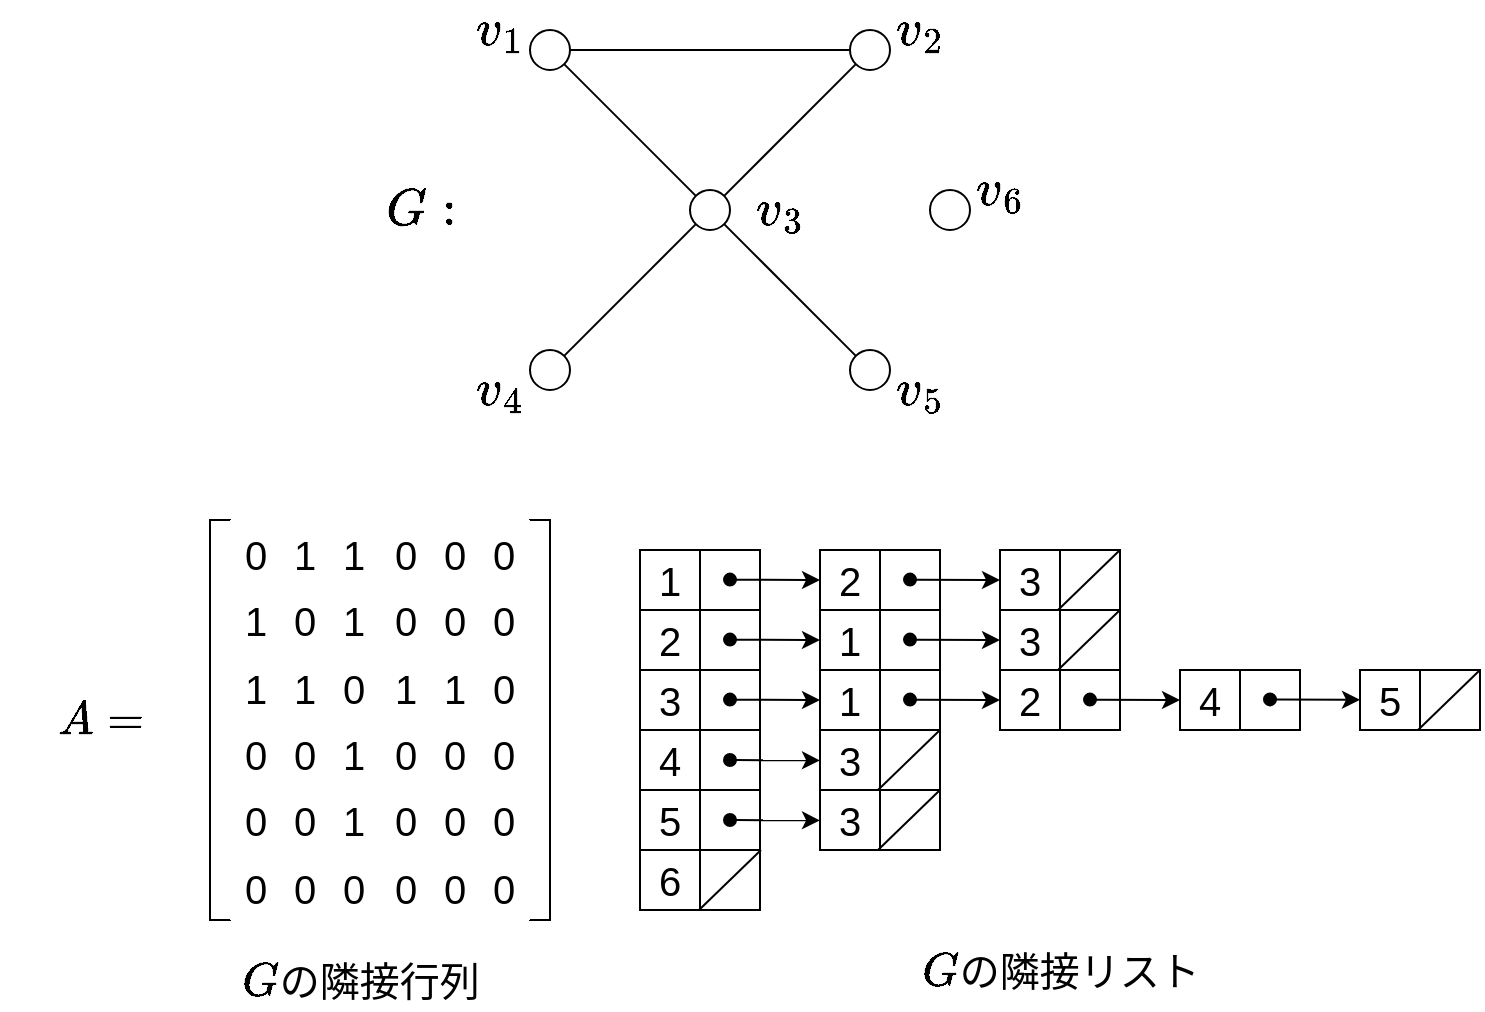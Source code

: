 <mxfile version="13.4.5" type="device"><diagram id="n1W_ApWnhjkMiSCPPzQN" name="ページ1"><mxGraphModel dx="1278" dy="904" grid="1" gridSize="10" guides="1" tooltips="1" connect="1" arrows="1" fold="1" page="1" pageScale="1" pageWidth="827" pageHeight="1169" math="1" shadow="0"><root><mxCell id="0"/><mxCell id="1" parent="0"/><mxCell id="lEeiBPhJxZQjCqQOIjRc-305" value="`G`の隣接リスト" style="text;html=1;align=center;verticalAlign=middle;resizable=0;points=[];autosize=1;fontSize=20;" parent="1" vertex="1"><mxGeometry x="490" y="555" width="160" height="30" as="geometry"/></mxCell><mxCell id="NL5qNIgNbva87kqhSv1B-59" value="" style="group;fontSize=22;" parent="1" vertex="1" connectable="0"><mxGeometry x="225" y="90" width="360" height="205" as="geometry"/></mxCell><mxCell id="lEeiBPhJxZQjCqQOIjRc-112" value="" style="ellipse;whiteSpace=wrap;html=1;aspect=fixed;fontSize=22;" parent="NL5qNIgNbva87kqhSv1B-59" vertex="1"><mxGeometry x="80" y="10" width="20" height="20" as="geometry"/></mxCell><mxCell id="lEeiBPhJxZQjCqQOIjRc-113" value="" style="endArrow=none;html=1;exitX=1;exitY=0.5;exitDx=0;exitDy=0;entryX=0;entryY=0.5;entryDx=0;entryDy=0;fontSize=22;" parent="NL5qNIgNbva87kqhSv1B-59" source="lEeiBPhJxZQjCqQOIjRc-112" target="lEeiBPhJxZQjCqQOIjRc-114" edge="1"><mxGeometry width="50" height="50" relative="1" as="geometry"><mxPoint x="190" y="70" as="sourcePoint"/><mxPoint x="240" y="20" as="targetPoint"/></mxGeometry></mxCell><mxCell id="lEeiBPhJxZQjCqQOIjRc-114" value="" style="ellipse;whiteSpace=wrap;html=1;aspect=fixed;fontSize=22;" parent="NL5qNIgNbva87kqhSv1B-59" vertex="1"><mxGeometry x="240" y="10" width="20" height="20" as="geometry"/></mxCell><mxCell id="lEeiBPhJxZQjCqQOIjRc-115" style="rounded=0;orthogonalLoop=1;jettySize=auto;html=1;exitX=1;exitY=0;exitDx=0;exitDy=0;entryX=0;entryY=1;entryDx=0;entryDy=0;endArrow=none;endFill=0;fontSize=22;" parent="NL5qNIgNbva87kqhSv1B-59" source="lEeiBPhJxZQjCqQOIjRc-119" target="lEeiBPhJxZQjCqQOIjRc-114" edge="1"><mxGeometry relative="1" as="geometry"/></mxCell><mxCell id="lEeiBPhJxZQjCqQOIjRc-116" style="edgeStyle=none;rounded=0;orthogonalLoop=1;jettySize=auto;html=1;exitX=0;exitY=0;exitDx=0;exitDy=0;entryX=1;entryY=1;entryDx=0;entryDy=0;endArrow=none;endFill=0;fontSize=22;" parent="NL5qNIgNbva87kqhSv1B-59" source="lEeiBPhJxZQjCqQOIjRc-119" target="lEeiBPhJxZQjCqQOIjRc-112" edge="1"><mxGeometry relative="1" as="geometry"/></mxCell><mxCell id="lEeiBPhJxZQjCqQOIjRc-119" value="" style="ellipse;whiteSpace=wrap;html=1;aspect=fixed;fontSize=22;" parent="NL5qNIgNbva87kqhSv1B-59" vertex="1"><mxGeometry x="160" y="90" width="20" height="20" as="geometry"/></mxCell><mxCell id="lEeiBPhJxZQjCqQOIjRc-120" value="" style="ellipse;whiteSpace=wrap;html=1;aspect=fixed;fontSize=22;" parent="NL5qNIgNbva87kqhSv1B-59" vertex="1"><mxGeometry x="80" y="170" width="20" height="20" as="geometry"/></mxCell><mxCell id="lEeiBPhJxZQjCqQOIjRc-118" style="edgeStyle=none;rounded=0;orthogonalLoop=1;jettySize=auto;html=1;exitX=0;exitY=1;exitDx=0;exitDy=0;entryX=1;entryY=0;entryDx=0;entryDy=0;endArrow=none;endFill=0;fontSize=22;" parent="NL5qNIgNbva87kqhSv1B-59" source="lEeiBPhJxZQjCqQOIjRc-119" target="lEeiBPhJxZQjCqQOIjRc-120" edge="1"><mxGeometry relative="1" as="geometry"/></mxCell><mxCell id="lEeiBPhJxZQjCqQOIjRc-121" value="" style="ellipse;whiteSpace=wrap;html=1;aspect=fixed;fontSize=22;" parent="NL5qNIgNbva87kqhSv1B-59" vertex="1"><mxGeometry x="240" y="170" width="20" height="20" as="geometry"/></mxCell><mxCell id="lEeiBPhJxZQjCqQOIjRc-117" style="edgeStyle=none;rounded=0;orthogonalLoop=1;jettySize=auto;html=1;exitX=1;exitY=1;exitDx=0;exitDy=0;entryX=0;entryY=0;entryDx=0;entryDy=0;endArrow=none;endFill=0;fontSize=22;" parent="NL5qNIgNbva87kqhSv1B-59" source="lEeiBPhJxZQjCqQOIjRc-119" target="lEeiBPhJxZQjCqQOIjRc-121" edge="1"><mxGeometry relative="1" as="geometry"/></mxCell><mxCell id="lEeiBPhJxZQjCqQOIjRc-122" value="&lt;font style=&quot;font-size: 22px;&quot;&gt;\( v_1 \)&lt;/font&gt;" style="text;html=1;align=center;verticalAlign=middle;resizable=0;points=[];autosize=1;fontSize=22;" parent="NL5qNIgNbva87kqhSv1B-59" vertex="1"><mxGeometry x="20" y="-5" width="90" height="30" as="geometry"/></mxCell><mxCell id="lEeiBPhJxZQjCqQOIjRc-123" value="&lt;font style=&quot;font-size: 22px;&quot;&gt;\( v_2 \)&lt;/font&gt;" style="text;html=1;align=center;verticalAlign=middle;resizable=0;points=[];autosize=1;fontSize=22;" parent="NL5qNIgNbva87kqhSv1B-59" vertex="1"><mxGeometry x="230" y="-5" width="90" height="30" as="geometry"/></mxCell><mxCell id="lEeiBPhJxZQjCqQOIjRc-124" value="&lt;font style=&quot;font-size: 22px;&quot;&gt;\( v_4 \)&lt;/font&gt;" style="text;html=1;align=center;verticalAlign=middle;resizable=0;points=[];autosize=1;fontSize=22;" parent="NL5qNIgNbva87kqhSv1B-59" vertex="1"><mxGeometry x="20" y="175" width="90" height="30" as="geometry"/></mxCell><mxCell id="lEeiBPhJxZQjCqQOIjRc-125" value="&lt;font style=&quot;font-size: 22px;&quot;&gt;\( v_5 \)&lt;/font&gt;" style="text;html=1;align=center;verticalAlign=middle;resizable=0;points=[];autosize=1;fontSize=22;" parent="NL5qNIgNbva87kqhSv1B-59" vertex="1"><mxGeometry x="230" y="175" width="90" height="30" as="geometry"/></mxCell><mxCell id="lEeiBPhJxZQjCqQOIjRc-126" value="&lt;font style=&quot;font-size: 22px;&quot;&gt;\( v_3 \)&lt;/font&gt;" style="text;html=1;align=center;verticalAlign=middle;resizable=0;points=[];autosize=1;fontSize=22;" parent="NL5qNIgNbva87kqhSv1B-59" vertex="1"><mxGeometry x="160" y="85" width="90" height="30" as="geometry"/></mxCell><mxCell id="lEeiBPhJxZQjCqQOIjRc-127" value="&lt;font style=&quot;font-size: 22px;&quot;&gt;$$ G : $$&lt;/font&gt;" style="text;html=1;align=center;verticalAlign=middle;resizable=0;points=[];autosize=1;fontSize=22;" parent="NL5qNIgNbva87kqhSv1B-59" vertex="1"><mxGeometry x="-30" y="85" width="110" height="30" as="geometry"/></mxCell><mxCell id="lEeiBPhJxZQjCqQOIjRc-306" value="" style="ellipse;whiteSpace=wrap;html=1;aspect=fixed;fontSize=22;" parent="NL5qNIgNbva87kqhSv1B-59" vertex="1"><mxGeometry x="280" y="90" width="20" height="20" as="geometry"/></mxCell><mxCell id="lEeiBPhJxZQjCqQOIjRc-307" value="&lt;font style=&quot;font-size: 22px;&quot;&gt;\( v_6 \)&lt;/font&gt;" style="text;html=1;align=center;verticalAlign=middle;resizable=0;points=[];autosize=1;fontSize=22;" parent="NL5qNIgNbva87kqhSv1B-59" vertex="1"><mxGeometry x="270" y="75" width="90" height="30" as="geometry"/></mxCell><mxCell id="0inmXfkZEoPVOMKfftru-101" value="" style="group;fontSize=20;" parent="1" vertex="1" connectable="0"><mxGeometry x="360" y="360" width="420" height="180" as="geometry"/></mxCell><mxCell id="0inmXfkZEoPVOMKfftru-6" value="1" style="whiteSpace=wrap;html=1;aspect=fixed;fontSize=20;" parent="0inmXfkZEoPVOMKfftru-101" vertex="1"><mxGeometry x="90" y="60" width="30" height="30" as="geometry"/></mxCell><mxCell id="0inmXfkZEoPVOMKfftru-42" value="" style="whiteSpace=wrap;html=1;aspect=fixed;fontSize=20;" parent="0inmXfkZEoPVOMKfftru-101" vertex="1"><mxGeometry x="120" y="60" width="30" height="30" as="geometry"/></mxCell><mxCell id="0inmXfkZEoPVOMKfftru-43" value="2" style="whiteSpace=wrap;html=1;aspect=fixed;fontSize=20;" parent="0inmXfkZEoPVOMKfftru-101" vertex="1"><mxGeometry x="180" y="60" width="30" height="30" as="geometry"/></mxCell><mxCell id="0inmXfkZEoPVOMKfftru-44" value="" style="whiteSpace=wrap;html=1;aspect=fixed;fontSize=20;" parent="0inmXfkZEoPVOMKfftru-101" vertex="1"><mxGeometry x="210" y="60" width="30" height="30" as="geometry"/></mxCell><mxCell id="0inmXfkZEoPVOMKfftru-45" value="4" style="whiteSpace=wrap;html=1;aspect=fixed;fontSize=20;" parent="0inmXfkZEoPVOMKfftru-101" vertex="1"><mxGeometry x="270" y="60" width="30" height="30" as="geometry"/></mxCell><mxCell id="0inmXfkZEoPVOMKfftru-46" value="" style="whiteSpace=wrap;html=1;aspect=fixed;fontSize=20;" parent="0inmXfkZEoPVOMKfftru-101" vertex="1"><mxGeometry x="300" y="60" width="30" height="30" as="geometry"/></mxCell><mxCell id="0inmXfkZEoPVOMKfftru-47" value="5" style="whiteSpace=wrap;html=1;aspect=fixed;fontSize=20;" parent="0inmXfkZEoPVOMKfftru-101" vertex="1"><mxGeometry x="360" y="60" width="30" height="30" as="geometry"/></mxCell><mxCell id="0inmXfkZEoPVOMKfftru-49" value="" style="whiteSpace=wrap;html=1;aspect=fixed;fontSize=20;" parent="0inmXfkZEoPVOMKfftru-101" vertex="1"><mxGeometry x="30" y="60" width="30" height="30" as="geometry"/></mxCell><mxCell id="0inmXfkZEoPVOMKfftru-50" value="3" style="whiteSpace=wrap;html=1;aspect=fixed;fontSize=20;" parent="0inmXfkZEoPVOMKfftru-101" vertex="1"><mxGeometry y="60" width="30" height="30" as="geometry"/></mxCell><mxCell id="0inmXfkZEoPVOMKfftru-51" value="1" style="whiteSpace=wrap;html=1;aspect=fixed;fontSize=20;" parent="0inmXfkZEoPVOMKfftru-101" vertex="1"><mxGeometry x="90" y="30" width="30" height="30" as="geometry"/></mxCell><mxCell id="0inmXfkZEoPVOMKfftru-52" value="" style="whiteSpace=wrap;html=1;aspect=fixed;fontSize=20;" parent="0inmXfkZEoPVOMKfftru-101" vertex="1"><mxGeometry x="120" y="30" width="30" height="30" as="geometry"/></mxCell><mxCell id="0inmXfkZEoPVOMKfftru-53" value="3" style="whiteSpace=wrap;html=1;aspect=fixed;fontSize=20;" parent="0inmXfkZEoPVOMKfftru-101" vertex="1"><mxGeometry x="180" y="30" width="30" height="30" as="geometry"/></mxCell><mxCell id="0inmXfkZEoPVOMKfftru-55" value="" style="whiteSpace=wrap;html=1;aspect=fixed;fontSize=20;" parent="0inmXfkZEoPVOMKfftru-101" vertex="1"><mxGeometry x="30" y="30" width="30" height="30" as="geometry"/></mxCell><mxCell id="0inmXfkZEoPVOMKfftru-56" value="2" style="whiteSpace=wrap;html=1;aspect=fixed;fontSize=20;" parent="0inmXfkZEoPVOMKfftru-101" vertex="1"><mxGeometry y="30" width="30" height="30" as="geometry"/></mxCell><mxCell id="0inmXfkZEoPVOMKfftru-57" value="2" style="whiteSpace=wrap;html=1;aspect=fixed;fontSize=20;" parent="0inmXfkZEoPVOMKfftru-101" vertex="1"><mxGeometry x="90" width="30" height="30" as="geometry"/></mxCell><mxCell id="0inmXfkZEoPVOMKfftru-58" value="" style="whiteSpace=wrap;html=1;aspect=fixed;fontSize=20;" parent="0inmXfkZEoPVOMKfftru-101" vertex="1"><mxGeometry x="120" width="30" height="30" as="geometry"/></mxCell><mxCell id="0inmXfkZEoPVOMKfftru-59" value="3" style="whiteSpace=wrap;html=1;aspect=fixed;fontSize=20;" parent="0inmXfkZEoPVOMKfftru-101" vertex="1"><mxGeometry x="180" width="30" height="30" as="geometry"/></mxCell><mxCell id="0inmXfkZEoPVOMKfftru-61" value="" style="whiteSpace=wrap;html=1;aspect=fixed;fontSize=20;" parent="0inmXfkZEoPVOMKfftru-101" vertex="1"><mxGeometry x="30" width="30" height="30" as="geometry"/></mxCell><mxCell id="0inmXfkZEoPVOMKfftru-62" value="1" style="whiteSpace=wrap;html=1;aspect=fixed;fontSize=20;" parent="0inmXfkZEoPVOMKfftru-101" vertex="1"><mxGeometry width="30" height="30" as="geometry"/></mxCell><mxCell id="0inmXfkZEoPVOMKfftru-71" value="3" style="whiteSpace=wrap;html=1;aspect=fixed;fontSize=20;" parent="0inmXfkZEoPVOMKfftru-101" vertex="1"><mxGeometry x="90" y="90" width="30" height="30" as="geometry"/></mxCell><mxCell id="0inmXfkZEoPVOMKfftru-72" value="" style="whiteSpace=wrap;html=1;aspect=fixed;fontSize=20;" parent="0inmXfkZEoPVOMKfftru-101" vertex="1"><mxGeometry x="120" y="90" width="30" height="30" as="geometry"/></mxCell><mxCell id="0inmXfkZEoPVOMKfftru-73" value="" style="whiteSpace=wrap;html=1;aspect=fixed;fontSize=20;" parent="0inmXfkZEoPVOMKfftru-101" vertex="1"><mxGeometry x="30" y="90" width="30" height="30" as="geometry"/></mxCell><mxCell id="0inmXfkZEoPVOMKfftru-74" value="4" style="whiteSpace=wrap;html=1;aspect=fixed;fontSize=20;" parent="0inmXfkZEoPVOMKfftru-101" vertex="1"><mxGeometry y="90" width="30" height="30" as="geometry"/></mxCell><mxCell id="0inmXfkZEoPVOMKfftru-75" value="3" style="whiteSpace=wrap;html=1;aspect=fixed;fontSize=20;" parent="0inmXfkZEoPVOMKfftru-101" vertex="1"><mxGeometry x="90" y="120" width="30" height="30" as="geometry"/></mxCell><mxCell id="0inmXfkZEoPVOMKfftru-76" value="" style="whiteSpace=wrap;html=1;aspect=fixed;fontSize=20;" parent="0inmXfkZEoPVOMKfftru-101" vertex="1"><mxGeometry x="120" y="120" width="30" height="30" as="geometry"/></mxCell><mxCell id="0inmXfkZEoPVOMKfftru-77" value="" style="whiteSpace=wrap;html=1;aspect=fixed;fontSize=20;" parent="0inmXfkZEoPVOMKfftru-101" vertex="1"><mxGeometry x="30" y="120" width="30" height="30" as="geometry"/></mxCell><mxCell id="0inmXfkZEoPVOMKfftru-78" value="5" style="whiteSpace=wrap;html=1;aspect=fixed;fontSize=20;" parent="0inmXfkZEoPVOMKfftru-101" vertex="1"><mxGeometry y="120" width="30" height="30" as="geometry"/></mxCell><mxCell id="0inmXfkZEoPVOMKfftru-79" value="" style="whiteSpace=wrap;html=1;aspect=fixed;fontSize=20;" parent="0inmXfkZEoPVOMKfftru-101" vertex="1"><mxGeometry x="30" y="150" width="30" height="30" as="geometry"/></mxCell><mxCell id="0inmXfkZEoPVOMKfftru-80" value="6" style="whiteSpace=wrap;html=1;aspect=fixed;fontSize=20;" parent="0inmXfkZEoPVOMKfftru-101" vertex="1"><mxGeometry y="150" width="30" height="30" as="geometry"/></mxCell><mxCell id="0inmXfkZEoPVOMKfftru-81" style="edgeStyle=none;rounded=0;orthogonalLoop=1;jettySize=auto;html=1;exitX=1;exitY=0.5;exitDx=0;exitDy=0;entryX=0;entryY=0.5;entryDx=0;entryDy=0;endArrow=classic;endFill=1;fontSize=20;startArrow=oval;startFill=1;" parent="0inmXfkZEoPVOMKfftru-101" target="0inmXfkZEoPVOMKfftru-57" edge="1"><mxGeometry relative="1" as="geometry"><mxPoint x="45" y="14.8" as="sourcePoint"/><mxPoint x="85" y="15.04" as="targetPoint"/></mxGeometry></mxCell><mxCell id="0inmXfkZEoPVOMKfftru-82" style="edgeStyle=none;rounded=0;orthogonalLoop=1;jettySize=auto;html=1;exitX=1;exitY=0.5;exitDx=0;exitDy=0;entryX=0;entryY=0.5;entryDx=0;entryDy=0;endArrow=classic;endFill=1;fontSize=20;startArrow=oval;startFill=1;" parent="0inmXfkZEoPVOMKfftru-101" edge="1"><mxGeometry relative="1" as="geometry"><mxPoint x="45" y="44.8" as="sourcePoint"/><mxPoint x="90" y="45" as="targetPoint"/></mxGeometry></mxCell><mxCell id="0inmXfkZEoPVOMKfftru-83" style="edgeStyle=none;rounded=0;orthogonalLoop=1;jettySize=auto;html=1;exitX=1;exitY=0.5;exitDx=0;exitDy=0;entryX=0;entryY=0.5;entryDx=0;entryDy=0;endArrow=classic;endFill=1;fontSize=20;startArrow=oval;startFill=1;" parent="0inmXfkZEoPVOMKfftru-101" edge="1"><mxGeometry relative="1" as="geometry"><mxPoint x="45" y="74.8" as="sourcePoint"/><mxPoint x="90" y="75" as="targetPoint"/></mxGeometry></mxCell><mxCell id="0inmXfkZEoPVOMKfftru-85" style="edgeStyle=none;rounded=0;orthogonalLoop=1;jettySize=auto;html=1;exitX=1;exitY=0.5;exitDx=0;exitDy=0;entryX=0;entryY=0.5;entryDx=0;entryDy=0;endArrow=classic;endFill=1;fontSize=20;startArrow=oval;startFill=1;" parent="0inmXfkZEoPVOMKfftru-101" edge="1"><mxGeometry relative="1" as="geometry"><mxPoint x="45" y="105.0" as="sourcePoint"/><mxPoint x="90" y="105.2" as="targetPoint"/></mxGeometry></mxCell><mxCell id="0inmXfkZEoPVOMKfftru-86" style="edgeStyle=none;rounded=0;orthogonalLoop=1;jettySize=auto;html=1;exitX=1;exitY=0.5;exitDx=0;exitDy=0;entryX=0;entryY=0.5;entryDx=0;entryDy=0;endArrow=classic;endFill=1;fontSize=20;startArrow=oval;startFill=1;" parent="0inmXfkZEoPVOMKfftru-101" edge="1"><mxGeometry relative="1" as="geometry"><mxPoint x="45" y="135.0" as="sourcePoint"/><mxPoint x="90" y="135.2" as="targetPoint"/></mxGeometry></mxCell><mxCell id="0inmXfkZEoPVOMKfftru-87" style="edgeStyle=none;rounded=0;orthogonalLoop=1;jettySize=auto;html=1;exitX=1;exitY=0.5;exitDx=0;exitDy=0;entryX=0;entryY=0.5;entryDx=0;entryDy=0;endArrow=classic;endFill=1;fontSize=20;startArrow=oval;startFill=1;" parent="0inmXfkZEoPVOMKfftru-101" edge="1"><mxGeometry relative="1" as="geometry"><mxPoint x="135" y="14.8" as="sourcePoint"/><mxPoint x="180" y="15" as="targetPoint"/></mxGeometry></mxCell><mxCell id="0inmXfkZEoPVOMKfftru-88" style="edgeStyle=none;rounded=0;orthogonalLoop=1;jettySize=auto;html=1;exitX=1;exitY=0.5;exitDx=0;exitDy=0;entryX=0;entryY=0.5;entryDx=0;entryDy=0;endArrow=classic;endFill=1;fontSize=20;startArrow=oval;startFill=1;" parent="0inmXfkZEoPVOMKfftru-101" edge="1"><mxGeometry relative="1" as="geometry"><mxPoint x="135" y="44.8" as="sourcePoint"/><mxPoint x="180" y="45" as="targetPoint"/></mxGeometry></mxCell><mxCell id="0inmXfkZEoPVOMKfftru-89" style="edgeStyle=none;rounded=0;orthogonalLoop=1;jettySize=auto;html=1;exitX=1;exitY=0.5;exitDx=0;exitDy=0;entryX=0;entryY=0.5;entryDx=0;entryDy=0;endArrow=classic;endFill=1;fontSize=20;startArrow=oval;startFill=1;" parent="0inmXfkZEoPVOMKfftru-101" edge="1"><mxGeometry relative="1" as="geometry"><mxPoint x="135" y="74.8" as="sourcePoint"/><mxPoint x="180" y="75" as="targetPoint"/></mxGeometry></mxCell><mxCell id="0inmXfkZEoPVOMKfftru-90" style="edgeStyle=none;rounded=0;orthogonalLoop=1;jettySize=auto;html=1;exitX=1;exitY=0.5;exitDx=0;exitDy=0;entryX=0;entryY=0.5;entryDx=0;entryDy=0;endArrow=classic;endFill=1;fontSize=20;startArrow=oval;startFill=1;" parent="0inmXfkZEoPVOMKfftru-101" edge="1"><mxGeometry relative="1" as="geometry"><mxPoint x="225" y="74.8" as="sourcePoint"/><mxPoint x="270" y="75" as="targetPoint"/></mxGeometry></mxCell><mxCell id="0inmXfkZEoPVOMKfftru-91" value="" style="endArrow=none;html=1;fontSize=20;" parent="0inmXfkZEoPVOMKfftru-101" edge="1"><mxGeometry width="50" height="50" relative="1" as="geometry"><mxPoint x="29.5" y="180" as="sourcePoint"/><mxPoint x="60.5" y="150" as="targetPoint"/></mxGeometry></mxCell><mxCell id="0inmXfkZEoPVOMKfftru-92" style="edgeStyle=none;rounded=0;orthogonalLoop=1;jettySize=auto;html=1;exitX=1;exitY=0.5;exitDx=0;exitDy=0;entryX=0;entryY=0.5;entryDx=0;entryDy=0;endArrow=classic;endFill=1;fontSize=20;startArrow=oval;startFill=1;" parent="0inmXfkZEoPVOMKfftru-101" edge="1"><mxGeometry relative="1" as="geometry"><mxPoint x="315" y="74.71" as="sourcePoint"/><mxPoint x="360" y="74.91" as="targetPoint"/></mxGeometry></mxCell><mxCell id="0inmXfkZEoPVOMKfftru-93" value="" style="endArrow=none;html=1;fontSize=20;" parent="0inmXfkZEoPVOMKfftru-101" edge="1"><mxGeometry width="50" height="50" relative="1" as="geometry"><mxPoint x="119" y="120" as="sourcePoint"/><mxPoint x="150" y="90" as="targetPoint"/></mxGeometry></mxCell><mxCell id="0inmXfkZEoPVOMKfftru-94" value="" style="endArrow=none;html=1;fontSize=20;" parent="0inmXfkZEoPVOMKfftru-101" edge="1"><mxGeometry width="50" height="50" relative="1" as="geometry"><mxPoint x="119" y="150" as="sourcePoint"/><mxPoint x="150" y="120" as="targetPoint"/></mxGeometry></mxCell><mxCell id="0inmXfkZEoPVOMKfftru-95" value="" style="whiteSpace=wrap;html=1;aspect=fixed;fontSize=20;" parent="0inmXfkZEoPVOMKfftru-101" vertex="1"><mxGeometry x="210" width="30" height="30" as="geometry"/></mxCell><mxCell id="0inmXfkZEoPVOMKfftru-96" value="" style="whiteSpace=wrap;html=1;aspect=fixed;fontSize=20;" parent="0inmXfkZEoPVOMKfftru-101" vertex="1"><mxGeometry x="210" y="30" width="30" height="30" as="geometry"/></mxCell><mxCell id="0inmXfkZEoPVOMKfftru-97" value="" style="endArrow=none;html=1;fontSize=20;" parent="0inmXfkZEoPVOMKfftru-101" edge="1"><mxGeometry width="50" height="50" relative="1" as="geometry"><mxPoint x="209" y="30" as="sourcePoint"/><mxPoint x="240" as="targetPoint"/></mxGeometry></mxCell><mxCell id="0inmXfkZEoPVOMKfftru-98" value="" style="endArrow=none;html=1;fontSize=20;" parent="0inmXfkZEoPVOMKfftru-101" edge="1"><mxGeometry width="50" height="50" relative="1" as="geometry"><mxPoint x="209" y="60" as="sourcePoint"/><mxPoint x="240" y="30" as="targetPoint"/></mxGeometry></mxCell><mxCell id="0inmXfkZEoPVOMKfftru-99" value="" style="whiteSpace=wrap;html=1;aspect=fixed;fontSize=20;" parent="0inmXfkZEoPVOMKfftru-101" vertex="1"><mxGeometry x="390" y="60" width="30" height="30" as="geometry"/></mxCell><mxCell id="0inmXfkZEoPVOMKfftru-100" value="" style="endArrow=none;html=1;fontSize=20;" parent="0inmXfkZEoPVOMKfftru-101" edge="1"><mxGeometry width="50" height="50" relative="1" as="geometry"><mxPoint x="389" y="90" as="sourcePoint"/><mxPoint x="420" y="60" as="targetPoint"/></mxGeometry></mxCell><mxCell id="i7CM21oSHu7t64LqzZx--1" value="`G`の隣接行列" style="text;html=1;align=center;verticalAlign=middle;resizable=0;points=[];autosize=1;fontSize=20;" vertex="1" parent="1"><mxGeometry x="150" y="560" width="140" height="30" as="geometry"/></mxCell><mxCell id="i7CM21oSHu7t64LqzZx--2" value="" style="group;fontSize=20;" vertex="1" connectable="0" parent="1"><mxGeometry x="50" y="345" width="265" height="200" as="geometry"/></mxCell><mxCell id="i7CM21oSHu7t64LqzZx--3" value="" style="group;fontSize=20;" vertex="1" connectable="0" parent="i7CM21oSHu7t64LqzZx--2"><mxGeometry width="265" height="200" as="geometry"/></mxCell><mxCell id="i7CM21oSHu7t64LqzZx--4" value="" style="shape=partialRectangle;whiteSpace=wrap;html=1;bottom=1;right=1;left=1;top=0;routingCenterX=-0.5;direction=south;strokeWidth=1;perimeterSpacing=0;fontSize=20;" vertex="1" parent="i7CM21oSHu7t64LqzZx--3"><mxGeometry x="95" width="10" height="200" as="geometry"/></mxCell><mxCell id="i7CM21oSHu7t64LqzZx--5" value="" style="shape=partialRectangle;whiteSpace=wrap;html=1;bottom=1;right=1;left=1;top=0;routingCenterX=-0.5;direction=north;strokeWidth=1;perimeterSpacing=0;fontSize=20;" vertex="1" parent="i7CM21oSHu7t64LqzZx--3"><mxGeometry x="255" width="10" height="200" as="geometry"/></mxCell><mxCell id="i7CM21oSHu7t64LqzZx--6" value="$$ A = $$" style="text;html=1;align=center;verticalAlign=middle;resizable=0;points=[];autosize=1;fontSize=20;" vertex="1" parent="i7CM21oSHu7t64LqzZx--3"><mxGeometry x="-10" y="85" width="100" height="30" as="geometry"/></mxCell><mxCell id="i7CM21oSHu7t64LqzZx--7" value="" style="shape=table;html=1;whiteSpace=wrap;startSize=0;container=1;collapsible=0;childLayout=tableLayout;strokeColor=none;fontSize=20;" vertex="1" parent="i7CM21oSHu7t64LqzZx--3"><mxGeometry x="105" width="150" height="200" as="geometry"/></mxCell><mxCell id="i7CM21oSHu7t64LqzZx--8" value="" style="shape=partialRectangle;html=1;whiteSpace=wrap;collapsible=0;dropTarget=0;pointerEvents=0;fillColor=none;top=0;left=0;bottom=0;right=0;points=[[0,0.5],[1,0.5]];portConstraint=eastwest;fontSize=20;" vertex="1" parent="i7CM21oSHu7t64LqzZx--7"><mxGeometry width="150" height="33" as="geometry"/></mxCell><mxCell id="i7CM21oSHu7t64LqzZx--9" value="&lt;font style=&quot;font-size: 20px;&quot;&gt;0&lt;/font&gt;" style="shape=partialRectangle;html=1;whiteSpace=wrap;connectable=0;overflow=hidden;fillColor=none;top=0;left=0;bottom=0;right=0;fontSize=20;" vertex="1" parent="i7CM21oSHu7t64LqzZx--8"><mxGeometry width="26" height="33" as="geometry"><mxRectangle width="26" height="33" as="alternateBounds"/></mxGeometry></mxCell><mxCell id="i7CM21oSHu7t64LqzZx--10" value="&lt;font style=&quot;font-size: 20px;&quot;&gt;1&lt;/font&gt;" style="shape=partialRectangle;html=1;whiteSpace=wrap;connectable=0;overflow=hidden;fillColor=none;top=0;left=0;bottom=0;right=0;fontSize=20;" vertex="1" parent="i7CM21oSHu7t64LqzZx--8"><mxGeometry x="26" width="23" height="33" as="geometry"><mxRectangle width="23" height="33" as="alternateBounds"/></mxGeometry></mxCell><mxCell id="i7CM21oSHu7t64LqzZx--11" value="&lt;font style=&quot;font-size: 20px;&quot;&gt;1&lt;/font&gt;" style="shape=partialRectangle;html=1;whiteSpace=wrap;connectable=0;overflow=hidden;fillColor=none;top=0;left=0;bottom=0;right=0;fontSize=20;" vertex="1" parent="i7CM21oSHu7t64LqzZx--8"><mxGeometry x="49" width="26" height="33" as="geometry"><mxRectangle width="26" height="33" as="alternateBounds"/></mxGeometry></mxCell><mxCell id="i7CM21oSHu7t64LqzZx--12" value="&lt;font style=&quot;font-size: 20px;&quot;&gt;0&lt;/font&gt;" style="shape=partialRectangle;html=1;whiteSpace=wrap;connectable=0;overflow=hidden;fillColor=none;top=0;left=0;bottom=0;right=0;fontSize=20;" vertex="1" parent="i7CM21oSHu7t64LqzZx--8"><mxGeometry x="75" width="26" height="33" as="geometry"><mxRectangle width="26" height="33" as="alternateBounds"/></mxGeometry></mxCell><mxCell id="i7CM21oSHu7t64LqzZx--13" value="&lt;font style=&quot;font-size: 20px;&quot;&gt;0&lt;/font&gt;" style="shape=partialRectangle;html=1;whiteSpace=wrap;connectable=0;overflow=hidden;fillColor=none;top=0;left=0;bottom=0;right=0;fontSize=20;" vertex="1" parent="i7CM21oSHu7t64LqzZx--8"><mxGeometry x="101" width="23" height="33" as="geometry"><mxRectangle width="23" height="33" as="alternateBounds"/></mxGeometry></mxCell><mxCell id="i7CM21oSHu7t64LqzZx--14" value="&lt;font style=&quot;font-size: 20px;&quot;&gt;0&lt;/font&gt;" style="shape=partialRectangle;html=1;whiteSpace=wrap;connectable=0;overflow=hidden;fillColor=none;top=0;left=0;bottom=0;right=0;fontSize=20;" vertex="1" parent="i7CM21oSHu7t64LqzZx--8"><mxGeometry x="124" width="26" height="33" as="geometry"><mxRectangle width="26" height="33" as="alternateBounds"/></mxGeometry></mxCell><mxCell id="i7CM21oSHu7t64LqzZx--15" value="" style="shape=partialRectangle;html=1;whiteSpace=wrap;collapsible=0;dropTarget=0;pointerEvents=0;fillColor=none;top=0;left=0;bottom=0;right=0;points=[[0,0.5],[1,0.5]];portConstraint=eastwest;fontSize=20;" vertex="1" parent="i7CM21oSHu7t64LqzZx--7"><mxGeometry y="33" width="150" height="34" as="geometry"/></mxCell><mxCell id="i7CM21oSHu7t64LqzZx--16" value="&lt;font style=&quot;font-size: 20px;&quot;&gt;1&lt;/font&gt;" style="shape=partialRectangle;html=1;whiteSpace=wrap;connectable=0;overflow=hidden;fillColor=none;top=0;left=0;bottom=0;right=0;fontSize=20;" vertex="1" parent="i7CM21oSHu7t64LqzZx--15"><mxGeometry width="26" height="34" as="geometry"><mxRectangle width="26" height="34" as="alternateBounds"/></mxGeometry></mxCell><mxCell id="i7CM21oSHu7t64LqzZx--17" value="&lt;font style=&quot;font-size: 20px;&quot;&gt;0&lt;/font&gt;" style="shape=partialRectangle;html=1;whiteSpace=wrap;connectable=0;overflow=hidden;fillColor=none;top=0;left=0;bottom=0;right=0;fontSize=20;" vertex="1" parent="i7CM21oSHu7t64LqzZx--15"><mxGeometry x="26" width="23" height="34" as="geometry"><mxRectangle width="23" height="34" as="alternateBounds"/></mxGeometry></mxCell><mxCell id="i7CM21oSHu7t64LqzZx--18" value="&lt;font style=&quot;font-size: 20px;&quot;&gt;1&lt;/font&gt;" style="shape=partialRectangle;html=1;whiteSpace=wrap;connectable=0;overflow=hidden;fillColor=none;top=0;left=0;bottom=0;right=0;fontSize=20;" vertex="1" parent="i7CM21oSHu7t64LqzZx--15"><mxGeometry x="49" width="26" height="34" as="geometry"><mxRectangle width="26" height="34" as="alternateBounds"/></mxGeometry></mxCell><mxCell id="i7CM21oSHu7t64LqzZx--19" value="&lt;font style=&quot;font-size: 20px;&quot;&gt;0&lt;/font&gt;" style="shape=partialRectangle;html=1;whiteSpace=wrap;connectable=0;overflow=hidden;fillColor=none;top=0;left=0;bottom=0;right=0;fontSize=20;" vertex="1" parent="i7CM21oSHu7t64LqzZx--15"><mxGeometry x="75" width="26" height="34" as="geometry"><mxRectangle width="26" height="34" as="alternateBounds"/></mxGeometry></mxCell><mxCell id="i7CM21oSHu7t64LqzZx--20" value="&lt;font style=&quot;font-size: 20px;&quot;&gt;0&lt;/font&gt;" style="shape=partialRectangle;html=1;whiteSpace=wrap;connectable=0;overflow=hidden;fillColor=none;top=0;left=0;bottom=0;right=0;fontSize=20;" vertex="1" parent="i7CM21oSHu7t64LqzZx--15"><mxGeometry x="101" width="23" height="34" as="geometry"><mxRectangle width="23" height="34" as="alternateBounds"/></mxGeometry></mxCell><mxCell id="i7CM21oSHu7t64LqzZx--21" value="&lt;font style=&quot;font-size: 20px;&quot;&gt;0&lt;/font&gt;" style="shape=partialRectangle;html=1;whiteSpace=wrap;connectable=0;overflow=hidden;fillColor=none;top=0;left=0;bottom=0;right=0;fontSize=20;" vertex="1" parent="i7CM21oSHu7t64LqzZx--15"><mxGeometry x="124" width="26" height="34" as="geometry"><mxRectangle width="26" height="34" as="alternateBounds"/></mxGeometry></mxCell><mxCell id="i7CM21oSHu7t64LqzZx--22" value="" style="shape=partialRectangle;html=1;whiteSpace=wrap;collapsible=0;dropTarget=0;pointerEvents=0;fillColor=none;top=0;left=0;bottom=0;right=0;points=[[0,0.5],[1,0.5]];portConstraint=eastwest;fontSize=20;" vertex="1" parent="i7CM21oSHu7t64LqzZx--7"><mxGeometry y="67" width="150" height="33" as="geometry"/></mxCell><mxCell id="i7CM21oSHu7t64LqzZx--23" value="&lt;font style=&quot;font-size: 20px;&quot;&gt;1&lt;/font&gt;" style="shape=partialRectangle;html=1;whiteSpace=wrap;connectable=0;overflow=hidden;fillColor=none;top=0;left=0;bottom=0;right=0;fontSize=20;" vertex="1" parent="i7CM21oSHu7t64LqzZx--22"><mxGeometry width="26" height="33" as="geometry"><mxRectangle width="26" height="33" as="alternateBounds"/></mxGeometry></mxCell><mxCell id="i7CM21oSHu7t64LqzZx--24" value="&lt;font style=&quot;font-size: 20px;&quot;&gt;1&lt;/font&gt;" style="shape=partialRectangle;html=1;whiteSpace=wrap;connectable=0;overflow=hidden;fillColor=none;top=0;left=0;bottom=0;right=0;fontSize=20;" vertex="1" parent="i7CM21oSHu7t64LqzZx--22"><mxGeometry x="26" width="23" height="33" as="geometry"><mxRectangle width="23" height="33" as="alternateBounds"/></mxGeometry></mxCell><mxCell id="i7CM21oSHu7t64LqzZx--25" value="&lt;font style=&quot;font-size: 20px;&quot;&gt;0&lt;/font&gt;" style="shape=partialRectangle;html=1;whiteSpace=wrap;connectable=0;overflow=hidden;fillColor=none;top=0;left=0;bottom=0;right=0;fontSize=20;" vertex="1" parent="i7CM21oSHu7t64LqzZx--22"><mxGeometry x="49" width="26" height="33" as="geometry"><mxRectangle width="26" height="33" as="alternateBounds"/></mxGeometry></mxCell><mxCell id="i7CM21oSHu7t64LqzZx--26" value="&lt;font style=&quot;font-size: 20px;&quot;&gt;1&lt;/font&gt;" style="shape=partialRectangle;html=1;whiteSpace=wrap;connectable=0;overflow=hidden;fillColor=none;top=0;left=0;bottom=0;right=0;fontSize=20;" vertex="1" parent="i7CM21oSHu7t64LqzZx--22"><mxGeometry x="75" width="26" height="33" as="geometry"><mxRectangle width="26" height="33" as="alternateBounds"/></mxGeometry></mxCell><mxCell id="i7CM21oSHu7t64LqzZx--27" value="&lt;font style=&quot;font-size: 20px;&quot;&gt;1&lt;/font&gt;" style="shape=partialRectangle;html=1;whiteSpace=wrap;connectable=0;overflow=hidden;fillColor=none;top=0;left=0;bottom=0;right=0;fontSize=20;" vertex="1" parent="i7CM21oSHu7t64LqzZx--22"><mxGeometry x="101" width="23" height="33" as="geometry"><mxRectangle width="23" height="33" as="alternateBounds"/></mxGeometry></mxCell><mxCell id="i7CM21oSHu7t64LqzZx--28" value="&lt;font style=&quot;font-size: 20px;&quot;&gt;0&lt;/font&gt;" style="shape=partialRectangle;html=1;whiteSpace=wrap;connectable=0;overflow=hidden;fillColor=none;top=0;left=0;bottom=0;right=0;fontSize=20;" vertex="1" parent="i7CM21oSHu7t64LqzZx--22"><mxGeometry x="124" width="26" height="33" as="geometry"><mxRectangle width="26" height="33" as="alternateBounds"/></mxGeometry></mxCell><mxCell id="i7CM21oSHu7t64LqzZx--29" value="" style="shape=partialRectangle;html=1;whiteSpace=wrap;collapsible=0;dropTarget=0;pointerEvents=0;fillColor=none;top=0;left=0;bottom=0;right=0;points=[[0,0.5],[1,0.5]];portConstraint=eastwest;fontSize=20;" vertex="1" parent="i7CM21oSHu7t64LqzZx--7"><mxGeometry y="100" width="150" height="33" as="geometry"/></mxCell><mxCell id="i7CM21oSHu7t64LqzZx--30" value="&lt;font style=&quot;font-size: 20px;&quot;&gt;0&lt;/font&gt;" style="shape=partialRectangle;html=1;whiteSpace=wrap;connectable=0;overflow=hidden;fillColor=none;top=0;left=0;bottom=0;right=0;fontSize=20;" vertex="1" parent="i7CM21oSHu7t64LqzZx--29"><mxGeometry width="26" height="33" as="geometry"><mxRectangle width="26" height="33" as="alternateBounds"/></mxGeometry></mxCell><mxCell id="i7CM21oSHu7t64LqzZx--31" value="&lt;font style=&quot;font-size: 20px;&quot;&gt;0&lt;/font&gt;" style="shape=partialRectangle;html=1;whiteSpace=wrap;connectable=0;overflow=hidden;fillColor=none;top=0;left=0;bottom=0;right=0;fontSize=20;" vertex="1" parent="i7CM21oSHu7t64LqzZx--29"><mxGeometry x="26" width="23" height="33" as="geometry"><mxRectangle width="23" height="33" as="alternateBounds"/></mxGeometry></mxCell><mxCell id="i7CM21oSHu7t64LqzZx--32" value="&lt;font style=&quot;font-size: 20px;&quot;&gt;1&lt;/font&gt;" style="shape=partialRectangle;html=1;whiteSpace=wrap;connectable=0;overflow=hidden;fillColor=none;top=0;left=0;bottom=0;right=0;fontSize=20;" vertex="1" parent="i7CM21oSHu7t64LqzZx--29"><mxGeometry x="49" width="26" height="33" as="geometry"><mxRectangle width="26" height="33" as="alternateBounds"/></mxGeometry></mxCell><mxCell id="i7CM21oSHu7t64LqzZx--33" value="&lt;font style=&quot;font-size: 20px;&quot;&gt;0&lt;/font&gt;" style="shape=partialRectangle;html=1;whiteSpace=wrap;connectable=0;overflow=hidden;fillColor=none;top=0;left=0;bottom=0;right=0;fontSize=20;" vertex="1" parent="i7CM21oSHu7t64LqzZx--29"><mxGeometry x="75" width="26" height="33" as="geometry"><mxRectangle width="26" height="33" as="alternateBounds"/></mxGeometry></mxCell><mxCell id="i7CM21oSHu7t64LqzZx--34" value="0" style="shape=partialRectangle;html=1;whiteSpace=wrap;connectable=0;overflow=hidden;fillColor=none;top=0;left=0;bottom=0;right=0;fontSize=20;" vertex="1" parent="i7CM21oSHu7t64LqzZx--29"><mxGeometry x="101" width="23" height="33" as="geometry"><mxRectangle width="23" height="33" as="alternateBounds"/></mxGeometry></mxCell><mxCell id="i7CM21oSHu7t64LqzZx--35" value="0" style="shape=partialRectangle;html=1;whiteSpace=wrap;connectable=0;overflow=hidden;fillColor=none;top=0;left=0;bottom=0;right=0;fontSize=20;" vertex="1" parent="i7CM21oSHu7t64LqzZx--29"><mxGeometry x="124" width="26" height="33" as="geometry"><mxRectangle width="26" height="33" as="alternateBounds"/></mxGeometry></mxCell><mxCell id="i7CM21oSHu7t64LqzZx--36" value="" style="shape=partialRectangle;html=1;whiteSpace=wrap;collapsible=0;dropTarget=0;pointerEvents=0;fillColor=none;top=0;left=0;bottom=0;right=0;points=[[0,0.5],[1,0.5]];portConstraint=eastwest;fontSize=20;" vertex="1" parent="i7CM21oSHu7t64LqzZx--7"><mxGeometry y="133" width="150" height="34" as="geometry"/></mxCell><mxCell id="i7CM21oSHu7t64LqzZx--37" value="0" style="shape=partialRectangle;html=1;whiteSpace=wrap;connectable=0;overflow=hidden;fillColor=none;top=0;left=0;bottom=0;right=0;fontSize=20;" vertex="1" parent="i7CM21oSHu7t64LqzZx--36"><mxGeometry width="26" height="34" as="geometry"><mxRectangle width="26" height="34" as="alternateBounds"/></mxGeometry></mxCell><mxCell id="i7CM21oSHu7t64LqzZx--38" value="0" style="shape=partialRectangle;html=1;whiteSpace=wrap;connectable=0;overflow=hidden;fillColor=none;top=0;left=0;bottom=0;right=0;fontSize=20;" vertex="1" parent="i7CM21oSHu7t64LqzZx--36"><mxGeometry x="26" width="23" height="34" as="geometry"><mxRectangle width="23" height="34" as="alternateBounds"/></mxGeometry></mxCell><mxCell id="i7CM21oSHu7t64LqzZx--39" value="1" style="shape=partialRectangle;html=1;whiteSpace=wrap;connectable=0;overflow=hidden;fillColor=none;top=0;left=0;bottom=0;right=0;fontSize=20;" vertex="1" parent="i7CM21oSHu7t64LqzZx--36"><mxGeometry x="49" width="26" height="34" as="geometry"><mxRectangle width="26" height="34" as="alternateBounds"/></mxGeometry></mxCell><mxCell id="i7CM21oSHu7t64LqzZx--40" value="0" style="shape=partialRectangle;html=1;whiteSpace=wrap;connectable=0;overflow=hidden;fillColor=none;top=0;left=0;bottom=0;right=0;fontSize=20;" vertex="1" parent="i7CM21oSHu7t64LqzZx--36"><mxGeometry x="75" width="26" height="34" as="geometry"><mxRectangle width="26" height="34" as="alternateBounds"/></mxGeometry></mxCell><mxCell id="i7CM21oSHu7t64LqzZx--41" value="0" style="shape=partialRectangle;html=1;whiteSpace=wrap;connectable=0;overflow=hidden;fillColor=none;top=0;left=0;bottom=0;right=0;fontSize=20;" vertex="1" parent="i7CM21oSHu7t64LqzZx--36"><mxGeometry x="101" width="23" height="34" as="geometry"><mxRectangle width="23" height="34" as="alternateBounds"/></mxGeometry></mxCell><mxCell id="i7CM21oSHu7t64LqzZx--42" value="0" style="shape=partialRectangle;html=1;whiteSpace=wrap;connectable=0;overflow=hidden;fillColor=none;top=0;left=0;bottom=0;right=0;fontSize=20;" vertex="1" parent="i7CM21oSHu7t64LqzZx--36"><mxGeometry x="124" width="26" height="34" as="geometry"><mxRectangle width="26" height="34" as="alternateBounds"/></mxGeometry></mxCell><mxCell id="i7CM21oSHu7t64LqzZx--43" value="" style="shape=partialRectangle;html=1;whiteSpace=wrap;collapsible=0;dropTarget=0;pointerEvents=0;fillColor=none;top=0;left=0;bottom=0;right=0;points=[[0,0.5],[1,0.5]];portConstraint=eastwest;fontSize=20;" vertex="1" parent="i7CM21oSHu7t64LqzZx--7"><mxGeometry y="167" width="150" height="33" as="geometry"/></mxCell><mxCell id="i7CM21oSHu7t64LqzZx--44" value="0" style="shape=partialRectangle;html=1;whiteSpace=wrap;connectable=0;overflow=hidden;fillColor=none;top=0;left=0;bottom=0;right=0;fontSize=20;" vertex="1" parent="i7CM21oSHu7t64LqzZx--43"><mxGeometry width="26" height="33" as="geometry"><mxRectangle width="26" height="33" as="alternateBounds"/></mxGeometry></mxCell><mxCell id="i7CM21oSHu7t64LqzZx--45" value="0" style="shape=partialRectangle;html=1;whiteSpace=wrap;connectable=0;overflow=hidden;fillColor=none;top=0;left=0;bottom=0;right=0;fontSize=20;" vertex="1" parent="i7CM21oSHu7t64LqzZx--43"><mxGeometry x="26" width="23" height="33" as="geometry"><mxRectangle width="23" height="33" as="alternateBounds"/></mxGeometry></mxCell><mxCell id="i7CM21oSHu7t64LqzZx--46" value="0" style="shape=partialRectangle;html=1;whiteSpace=wrap;connectable=0;overflow=hidden;fillColor=none;top=0;left=0;bottom=0;right=0;fontSize=20;" vertex="1" parent="i7CM21oSHu7t64LqzZx--43"><mxGeometry x="49" width="26" height="33" as="geometry"><mxRectangle width="26" height="33" as="alternateBounds"/></mxGeometry></mxCell><mxCell id="i7CM21oSHu7t64LqzZx--47" value="0" style="shape=partialRectangle;html=1;whiteSpace=wrap;connectable=0;overflow=hidden;fillColor=none;top=0;left=0;bottom=0;right=0;fontSize=20;" vertex="1" parent="i7CM21oSHu7t64LqzZx--43"><mxGeometry x="75" width="26" height="33" as="geometry"><mxRectangle width="26" height="33" as="alternateBounds"/></mxGeometry></mxCell><mxCell id="i7CM21oSHu7t64LqzZx--48" value="0" style="shape=partialRectangle;html=1;whiteSpace=wrap;connectable=0;overflow=hidden;fillColor=none;top=0;left=0;bottom=0;right=0;fontSize=20;" vertex="1" parent="i7CM21oSHu7t64LqzZx--43"><mxGeometry x="101" width="23" height="33" as="geometry"><mxRectangle width="23" height="33" as="alternateBounds"/></mxGeometry></mxCell><mxCell id="i7CM21oSHu7t64LqzZx--49" value="0" style="shape=partialRectangle;html=1;whiteSpace=wrap;connectable=0;overflow=hidden;fillColor=none;top=0;left=0;bottom=0;right=0;fontSize=20;" vertex="1" parent="i7CM21oSHu7t64LqzZx--43"><mxGeometry x="124" width="26" height="33" as="geometry"><mxRectangle width="26" height="33" as="alternateBounds"/></mxGeometry></mxCell></root></mxGraphModel></diagram></mxfile>